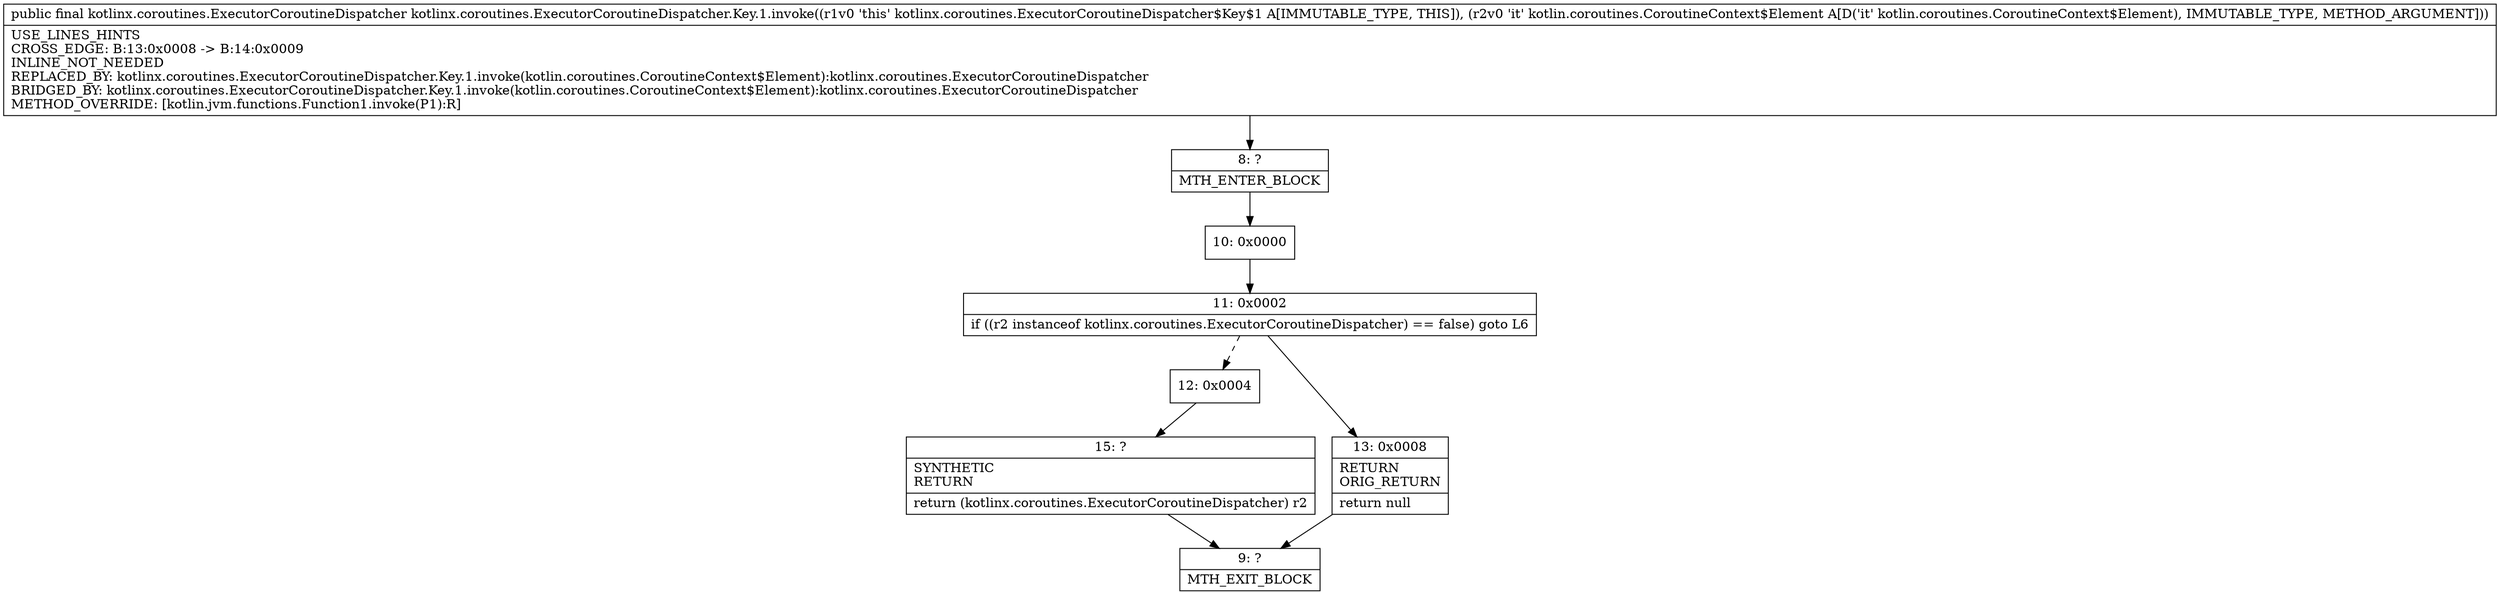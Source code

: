 digraph "CFG forkotlinx.coroutines.ExecutorCoroutineDispatcher.Key.1.invoke(Lkotlin\/coroutines\/CoroutineContext$Element;)Lkotlinx\/coroutines\/ExecutorCoroutineDispatcher;" {
Node_8 [shape=record,label="{8\:\ ?|MTH_ENTER_BLOCK\l}"];
Node_10 [shape=record,label="{10\:\ 0x0000}"];
Node_11 [shape=record,label="{11\:\ 0x0002|if ((r2 instanceof kotlinx.coroutines.ExecutorCoroutineDispatcher) == false) goto L6\l}"];
Node_12 [shape=record,label="{12\:\ 0x0004}"];
Node_15 [shape=record,label="{15\:\ ?|SYNTHETIC\lRETURN\l|return (kotlinx.coroutines.ExecutorCoroutineDispatcher) r2\l}"];
Node_9 [shape=record,label="{9\:\ ?|MTH_EXIT_BLOCK\l}"];
Node_13 [shape=record,label="{13\:\ 0x0008|RETURN\lORIG_RETURN\l|return null\l}"];
MethodNode[shape=record,label="{public final kotlinx.coroutines.ExecutorCoroutineDispatcher kotlinx.coroutines.ExecutorCoroutineDispatcher.Key.1.invoke((r1v0 'this' kotlinx.coroutines.ExecutorCoroutineDispatcher$Key$1 A[IMMUTABLE_TYPE, THIS]), (r2v0 'it' kotlin.coroutines.CoroutineContext$Element A[D('it' kotlin.coroutines.CoroutineContext$Element), IMMUTABLE_TYPE, METHOD_ARGUMENT]))  | USE_LINES_HINTS\lCROSS_EDGE: B:13:0x0008 \-\> B:14:0x0009\lINLINE_NOT_NEEDED\lREPLACED_BY: kotlinx.coroutines.ExecutorCoroutineDispatcher.Key.1.invoke(kotlin.coroutines.CoroutineContext$Element):kotlinx.coroutines.ExecutorCoroutineDispatcher\lBRIDGED_BY: kotlinx.coroutines.ExecutorCoroutineDispatcher.Key.1.invoke(kotlin.coroutines.CoroutineContext$Element):kotlinx.coroutines.ExecutorCoroutineDispatcher\lMETHOD_OVERRIDE: [kotlin.jvm.functions.Function1.invoke(P1):R]\l}"];
MethodNode -> Node_8;Node_8 -> Node_10;
Node_10 -> Node_11;
Node_11 -> Node_12[style=dashed];
Node_11 -> Node_13;
Node_12 -> Node_15;
Node_15 -> Node_9;
Node_13 -> Node_9;
}

